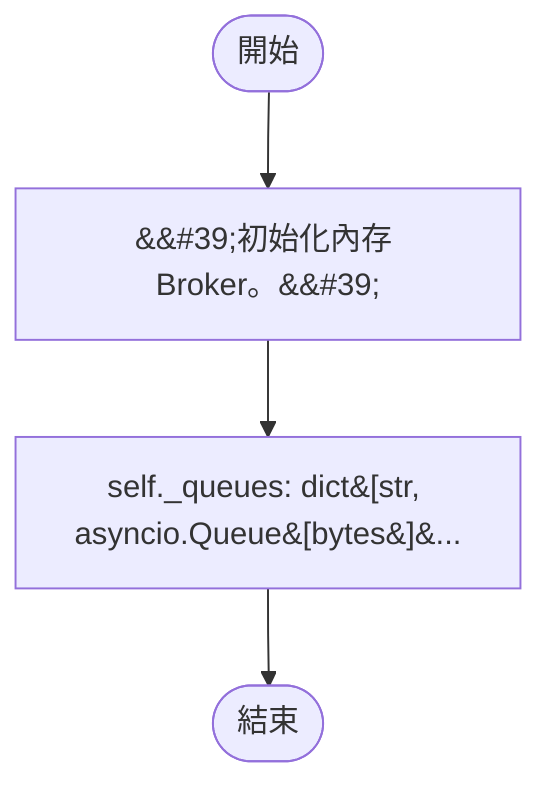 flowchart TB
    n1([開始])
    n2([結束])
    n3[&amp;&#35;39;初始化內存 Broker。&amp;&#35;39;]
    n4[self._queues: dict&#91;str, asyncio.Queue&#91;bytes&#93;&...]
    n1 --> n3
    n3 --> n4
    n4 --> n2